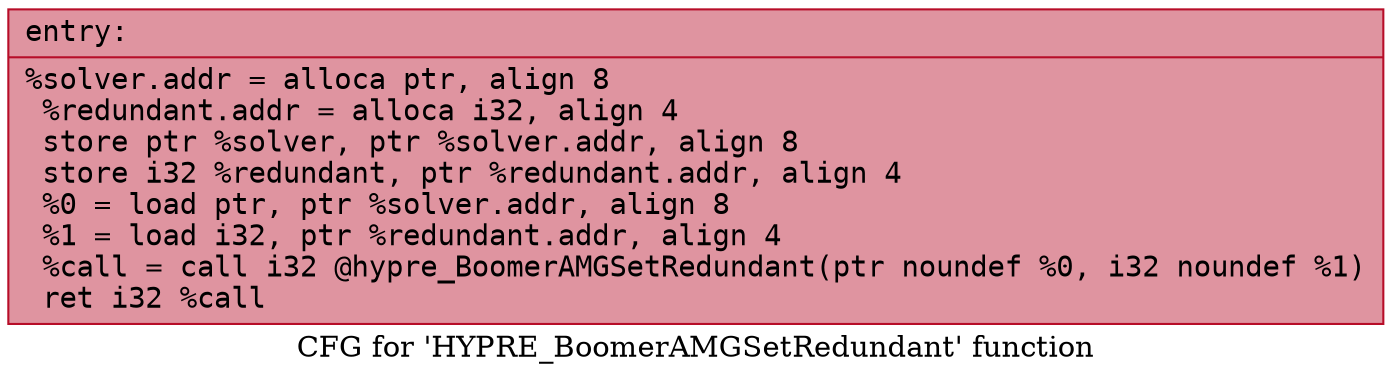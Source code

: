 digraph "CFG for 'HYPRE_BoomerAMGSetRedundant' function" {
	label="CFG for 'HYPRE_BoomerAMGSetRedundant' function";

	Node0x55f5a9a4d620 [shape=record,color="#b70d28ff", style=filled, fillcolor="#b70d2870" fontname="Courier",label="{entry:\l|  %solver.addr = alloca ptr, align 8\l  %redundant.addr = alloca i32, align 4\l  store ptr %solver, ptr %solver.addr, align 8\l  store i32 %redundant, ptr %redundant.addr, align 4\l  %0 = load ptr, ptr %solver.addr, align 8\l  %1 = load i32, ptr %redundant.addr, align 4\l  %call = call i32 @hypre_BoomerAMGSetRedundant(ptr noundef %0, i32 noundef %1)\l  ret i32 %call\l}"];
}
